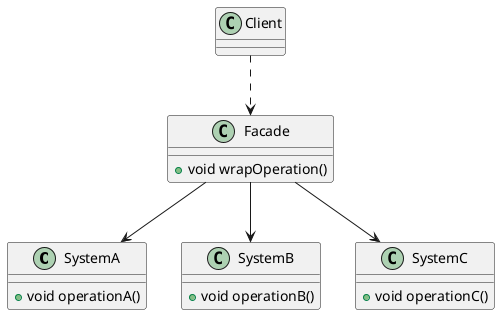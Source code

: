 @startuml

class SystemA {
  + void operationA()
}

class SystemB {
  + void operationB()
}

class SystemC {
  + void operationC()
}

class Facade {
  + void wrapOperation()
}

Facade --> SystemA
Facade --> SystemB
Facade --> SystemC

Client ..> Facade

@enduml
